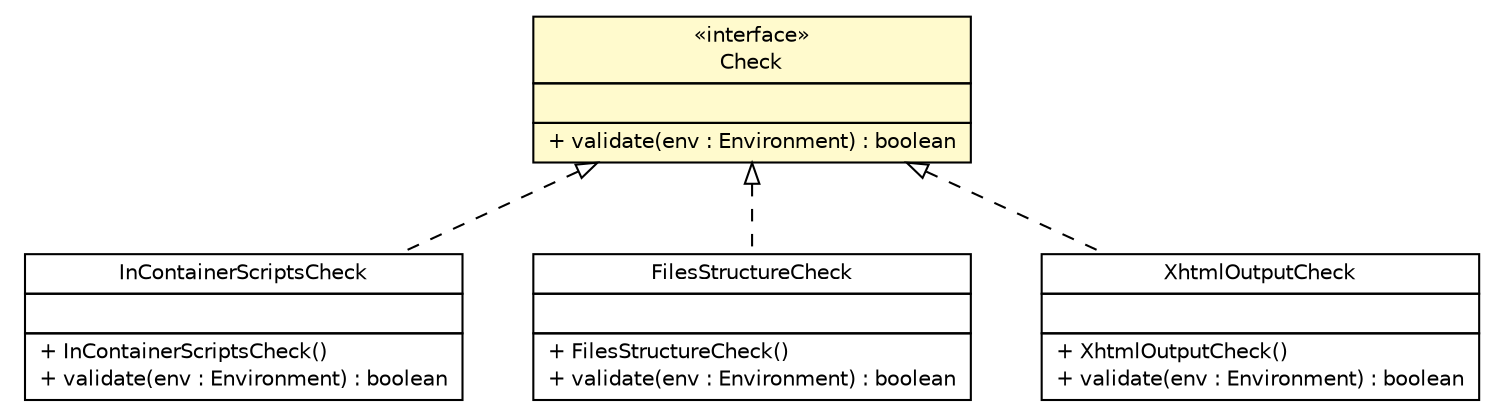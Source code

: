 #!/usr/local/bin/dot
#
# Class diagram 
# Generated by UMLGraph version 5.1 (http://www.umlgraph.org/)
#

digraph G {
	edge [fontname="Helvetica",fontsize=10,labelfontname="Helvetica",labelfontsize=10];
	node [fontname="Helvetica",fontsize=10,shape=plaintext];
	nodesep=0.25;
	ranksep=0.5;
	// com.rexsl.maven.Check
	c300 [label=<<table title="com.rexsl.maven.Check" border="0" cellborder="1" cellspacing="0" cellpadding="2" port="p" bgcolor="lemonChiffon" href="./Check.html">
		<tr><td><table border="0" cellspacing="0" cellpadding="1">
<tr><td align="center" balign="center"> &#171;interface&#187; </td></tr>
<tr><td align="center" balign="center"> Check </td></tr>
		</table></td></tr>
		<tr><td><table border="0" cellspacing="0" cellpadding="1">
<tr><td align="left" balign="left">  </td></tr>
		</table></td></tr>
		<tr><td><table border="0" cellspacing="0" cellpadding="1">
<tr><td align="left" balign="left"> + validate(env : Environment) : boolean </td></tr>
		</table></td></tr>
		</table>>, fontname="Helvetica", fontcolor="black", fontsize=10.0];
	// com.rexsl.maven.checks.InContainerScriptsCheck
	c318 [label=<<table title="com.rexsl.maven.checks.InContainerScriptsCheck" border="0" cellborder="1" cellspacing="0" cellpadding="2" port="p" href="./checks/InContainerScriptsCheck.html">
		<tr><td><table border="0" cellspacing="0" cellpadding="1">
<tr><td align="center" balign="center"> InContainerScriptsCheck </td></tr>
		</table></td></tr>
		<tr><td><table border="0" cellspacing="0" cellpadding="1">
<tr><td align="left" balign="left">  </td></tr>
		</table></td></tr>
		<tr><td><table border="0" cellspacing="0" cellpadding="1">
<tr><td align="left" balign="left"> + InContainerScriptsCheck() </td></tr>
<tr><td align="left" balign="left"> + validate(env : Environment) : boolean </td></tr>
		</table></td></tr>
		</table>>, fontname="Helvetica", fontcolor="black", fontsize=10.0];
	// com.rexsl.maven.checks.FilesStructureCheck
	c319 [label=<<table title="com.rexsl.maven.checks.FilesStructureCheck" border="0" cellborder="1" cellspacing="0" cellpadding="2" port="p" href="./checks/FilesStructureCheck.html">
		<tr><td><table border="0" cellspacing="0" cellpadding="1">
<tr><td align="center" balign="center"> FilesStructureCheck </td></tr>
		</table></td></tr>
		<tr><td><table border="0" cellspacing="0" cellpadding="1">
<tr><td align="left" balign="left">  </td></tr>
		</table></td></tr>
		<tr><td><table border="0" cellspacing="0" cellpadding="1">
<tr><td align="left" balign="left"> + FilesStructureCheck() </td></tr>
<tr><td align="left" balign="left"> + validate(env : Environment) : boolean </td></tr>
		</table></td></tr>
		</table>>, fontname="Helvetica", fontcolor="black", fontsize=10.0];
	// com.rexsl.maven.checks.XhtmlOutputCheck
	c320 [label=<<table title="com.rexsl.maven.checks.XhtmlOutputCheck" border="0" cellborder="1" cellspacing="0" cellpadding="2" port="p" href="./checks/XhtmlOutputCheck.html">
		<tr><td><table border="0" cellspacing="0" cellpadding="1">
<tr><td align="center" balign="center"> XhtmlOutputCheck </td></tr>
		</table></td></tr>
		<tr><td><table border="0" cellspacing="0" cellpadding="1">
<tr><td align="left" balign="left">  </td></tr>
		</table></td></tr>
		<tr><td><table border="0" cellspacing="0" cellpadding="1">
<tr><td align="left" balign="left"> + XhtmlOutputCheck() </td></tr>
<tr><td align="left" balign="left"> + validate(env : Environment) : boolean </td></tr>
		</table></td></tr>
		</table>>, fontname="Helvetica", fontcolor="black", fontsize=10.0];
	//com.rexsl.maven.checks.InContainerScriptsCheck implements com.rexsl.maven.Check
	c300:p -> c318:p [dir=back,arrowtail=empty,style=dashed];
	//com.rexsl.maven.checks.FilesStructureCheck implements com.rexsl.maven.Check
	c300:p -> c319:p [dir=back,arrowtail=empty,style=dashed];
	//com.rexsl.maven.checks.XhtmlOutputCheck implements com.rexsl.maven.Check
	c300:p -> c320:p [dir=back,arrowtail=empty,style=dashed];
}

